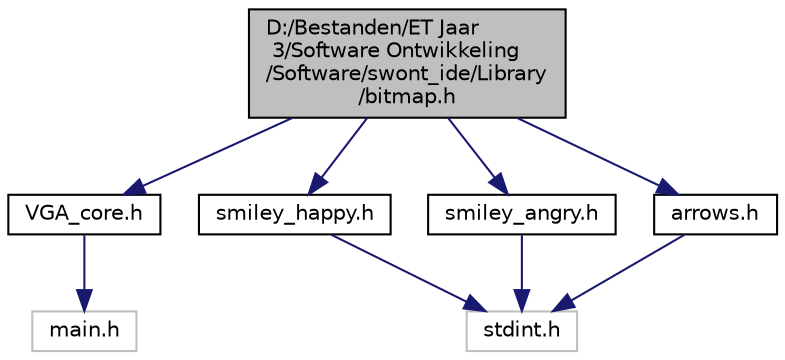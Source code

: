 digraph "D:/Bestanden/ET Jaar 3/Software Ontwikkeling/Software/swont_ide/Library/bitmap.h"
{
 // LATEX_PDF_SIZE
  edge [fontname="Helvetica",fontsize="10",labelfontname="Helvetica",labelfontsize="10"];
  node [fontname="Helvetica",fontsize="10",shape=record];
  Node1 [label="D:/Bestanden/ET Jaar\l 3/Software Ontwikkeling\l/Software/swont_ide/Library\l/bitmap.h",height=0.2,width=0.4,color="black", fillcolor="grey75", style="filled", fontcolor="black",tooltip="This file is the headerfile of bitmap.c."];
  Node1 -> Node2 [color="midnightblue",fontsize="10",style="solid",fontname="Helvetica"];
  Node2 [label="VGA_core.h",height=0.2,width=0.4,color="black", fillcolor="white", style="filled",URL="$_v_g_a__core_8h.html",tooltip="This file is the headerfile of VGA_core.c."];
  Node2 -> Node3 [color="midnightblue",fontsize="10",style="solid",fontname="Helvetica"];
  Node3 [label="main.h",height=0.2,width=0.4,color="grey75", fillcolor="white", style="filled",tooltip=" "];
  Node1 -> Node4 [color="midnightblue",fontsize="10",style="solid",fontname="Helvetica"];
  Node4 [label="smiley_happy.h",height=0.2,width=0.4,color="black", fillcolor="white", style="filled",URL="$smiley__happy_8h.html",tooltip="This file contains all the needed defines for the 'smiley_happy' bitmap."];
  Node4 -> Node5 [color="midnightblue",fontsize="10",style="solid",fontname="Helvetica"];
  Node5 [label="stdint.h",height=0.2,width=0.4,color="grey75", fillcolor="white", style="filled",tooltip=" "];
  Node1 -> Node6 [color="midnightblue",fontsize="10",style="solid",fontname="Helvetica"];
  Node6 [label="smiley_angry.h",height=0.2,width=0.4,color="black", fillcolor="white", style="filled",URL="$smiley__angry_8h.html",tooltip="This file contains the smiley_angry pixel data. This data can be used in combination with the functio..."];
  Node6 -> Node5 [color="midnightblue",fontsize="10",style="solid",fontname="Helvetica"];
  Node1 -> Node7 [color="midnightblue",fontsize="10",style="solid",fontname="Helvetica"];
  Node7 [label="arrows.h",height=0.2,width=0.4,color="black", fillcolor="white", style="filled",URL="$arrows_8h.html",tooltip="This file contains all the needed defines for the different arrow bitmaps."];
  Node7 -> Node5 [color="midnightblue",fontsize="10",style="solid",fontname="Helvetica"];
}
